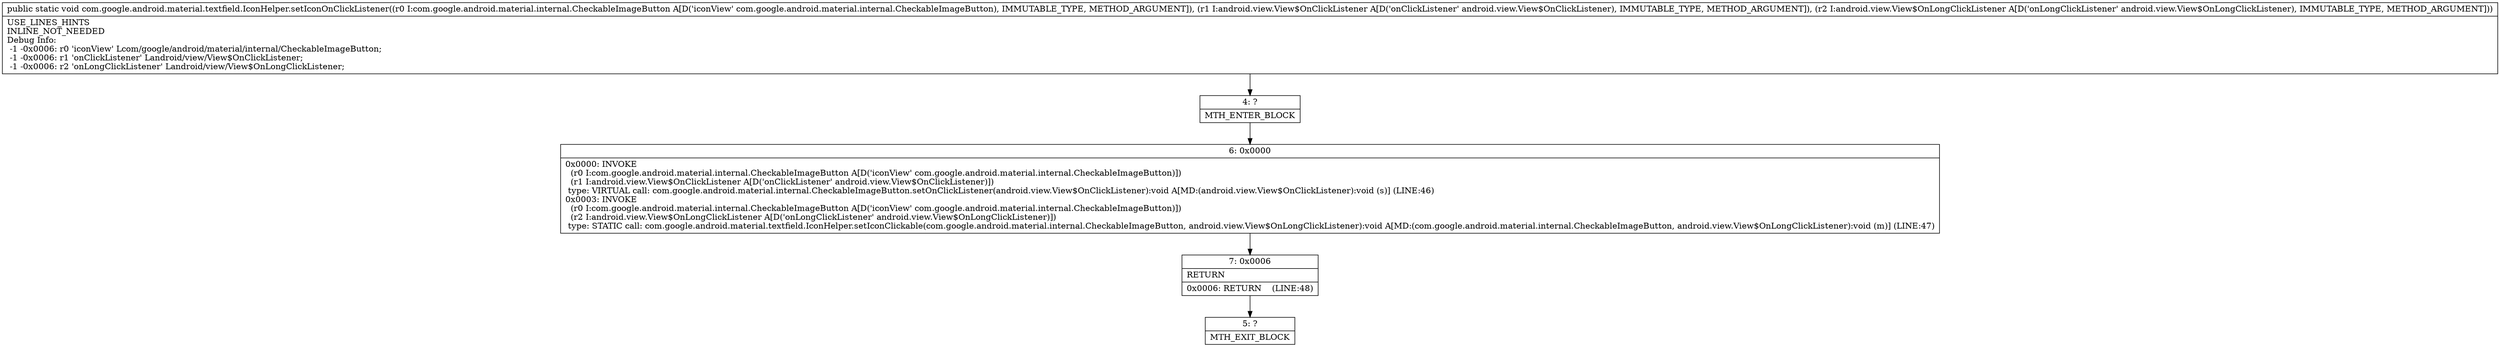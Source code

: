 digraph "CFG forcom.google.android.material.textfield.IconHelper.setIconOnClickListener(Lcom\/google\/android\/material\/internal\/CheckableImageButton;Landroid\/view\/View$OnClickListener;Landroid\/view\/View$OnLongClickListener;)V" {
Node_4 [shape=record,label="{4\:\ ?|MTH_ENTER_BLOCK\l}"];
Node_6 [shape=record,label="{6\:\ 0x0000|0x0000: INVOKE  \l  (r0 I:com.google.android.material.internal.CheckableImageButton A[D('iconView' com.google.android.material.internal.CheckableImageButton)])\l  (r1 I:android.view.View$OnClickListener A[D('onClickListener' android.view.View$OnClickListener)])\l type: VIRTUAL call: com.google.android.material.internal.CheckableImageButton.setOnClickListener(android.view.View$OnClickListener):void A[MD:(android.view.View$OnClickListener):void (s)] (LINE:46)\l0x0003: INVOKE  \l  (r0 I:com.google.android.material.internal.CheckableImageButton A[D('iconView' com.google.android.material.internal.CheckableImageButton)])\l  (r2 I:android.view.View$OnLongClickListener A[D('onLongClickListener' android.view.View$OnLongClickListener)])\l type: STATIC call: com.google.android.material.textfield.IconHelper.setIconClickable(com.google.android.material.internal.CheckableImageButton, android.view.View$OnLongClickListener):void A[MD:(com.google.android.material.internal.CheckableImageButton, android.view.View$OnLongClickListener):void (m)] (LINE:47)\l}"];
Node_7 [shape=record,label="{7\:\ 0x0006|RETURN\l|0x0006: RETURN    (LINE:48)\l}"];
Node_5 [shape=record,label="{5\:\ ?|MTH_EXIT_BLOCK\l}"];
MethodNode[shape=record,label="{public static void com.google.android.material.textfield.IconHelper.setIconOnClickListener((r0 I:com.google.android.material.internal.CheckableImageButton A[D('iconView' com.google.android.material.internal.CheckableImageButton), IMMUTABLE_TYPE, METHOD_ARGUMENT]), (r1 I:android.view.View$OnClickListener A[D('onClickListener' android.view.View$OnClickListener), IMMUTABLE_TYPE, METHOD_ARGUMENT]), (r2 I:android.view.View$OnLongClickListener A[D('onLongClickListener' android.view.View$OnLongClickListener), IMMUTABLE_TYPE, METHOD_ARGUMENT]))  | USE_LINES_HINTS\lINLINE_NOT_NEEDED\lDebug Info:\l  \-1 \-0x0006: r0 'iconView' Lcom\/google\/android\/material\/internal\/CheckableImageButton;\l  \-1 \-0x0006: r1 'onClickListener' Landroid\/view\/View$OnClickListener;\l  \-1 \-0x0006: r2 'onLongClickListener' Landroid\/view\/View$OnLongClickListener;\l}"];
MethodNode -> Node_4;Node_4 -> Node_6;
Node_6 -> Node_7;
Node_7 -> Node_5;
}

